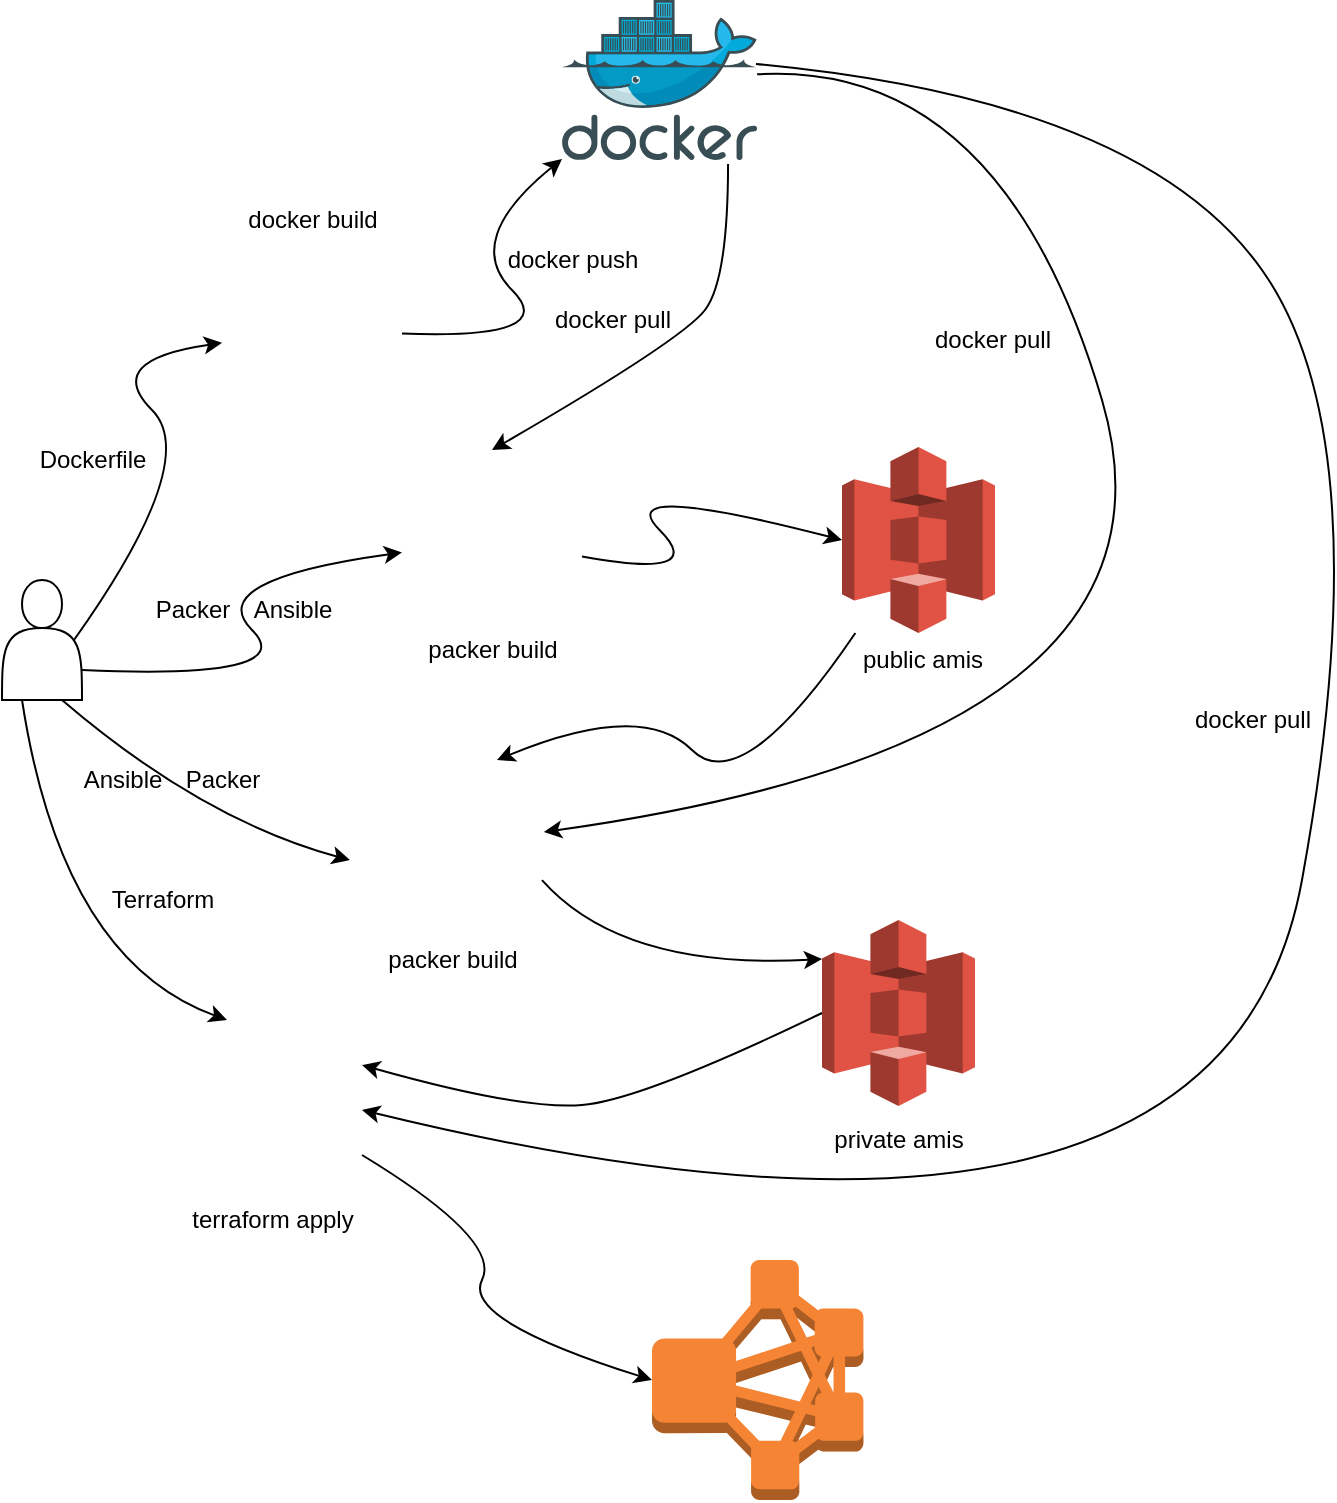 <mxfile version="14.4.9" type="github">
  <diagram name="Page-1" id="c7558073-3199-34d8-9f00-42111426c3f3">
    <mxGraphModel dx="1688" dy="1406" grid="1" gridSize="10" guides="1" tooltips="1" connect="1" arrows="1" fold="1" page="1" pageScale="1" pageWidth="826" pageHeight="1169" background="#ffffff" math="0" shadow="0">
      <root>
        <mxCell id="0" />
        <mxCell id="1" parent="0" />
        <mxCell id="an_Zrtj5VGQpsZqEO07n-96" value="" style="shape=actor;whiteSpace=wrap;html=1;" vertex="1" parent="1">
          <mxGeometry x="840" y="440" width="40" height="60" as="geometry" />
        </mxCell>
        <mxCell id="an_Zrtj5VGQpsZqEO07n-97" value="" style="shape=image;html=1;verticalAlign=top;verticalLabelPosition=bottom;labelBackgroundColor=#ffffff;imageAspect=0;aspect=fixed;image=https://cdn0.iconfinder.com/data/icons/social-network-9/50/29-128.png" vertex="1" parent="1">
          <mxGeometry x="950" y="270" width="90" height="90" as="geometry" />
        </mxCell>
        <mxCell id="an_Zrtj5VGQpsZqEO07n-98" value="" style="aspect=fixed;html=1;points=[];align=center;image;fontSize=12;image=img/lib/mscae/Docker.svg;" vertex="1" parent="1">
          <mxGeometry x="1120" y="150" width="97.57" height="80" as="geometry" />
        </mxCell>
        <mxCell id="an_Zrtj5VGQpsZqEO07n-100" value="Dockerfile" style="text;html=1;align=center;verticalAlign=middle;resizable=0;points=[];autosize=1;" vertex="1" parent="1">
          <mxGeometry x="850" y="370" width="70" height="20" as="geometry" />
        </mxCell>
        <mxCell id="an_Zrtj5VGQpsZqEO07n-101" value="" style="curved=1;endArrow=classic;html=1;" edge="1" parent="1" source="an_Zrtj5VGQpsZqEO07n-97" target="an_Zrtj5VGQpsZqEO07n-98">
          <mxGeometry width="50" height="50" relative="1" as="geometry">
            <mxPoint x="1070" y="320" as="sourcePoint" />
            <mxPoint x="1120" y="270" as="targetPoint" />
            <Array as="points">
              <mxPoint x="1120" y="320" />
              <mxPoint x="1070" y="270" />
            </Array>
          </mxGeometry>
        </mxCell>
        <mxCell id="an_Zrtj5VGQpsZqEO07n-102" value="" style="curved=1;endArrow=classic;html=1;exitX=0.9;exitY=0.5;exitDx=0;exitDy=0;exitPerimeter=0;" edge="1" parent="1" source="an_Zrtj5VGQpsZqEO07n-96" target="an_Zrtj5VGQpsZqEO07n-97">
          <mxGeometry width="50" height="50" relative="1" as="geometry">
            <mxPoint x="890" y="380" as="sourcePoint" />
            <mxPoint x="940" y="330" as="targetPoint" />
            <Array as="points">
              <mxPoint x="940" y="380" />
              <mxPoint x="890" y="330" />
            </Array>
          </mxGeometry>
        </mxCell>
        <mxCell id="an_Zrtj5VGQpsZqEO07n-105" value="docker push" style="text;html=1;align=center;verticalAlign=middle;resizable=0;points=[];autosize=1;" vertex="1" parent="1">
          <mxGeometry x="1085" y="270" width="80" height="20" as="geometry" />
        </mxCell>
        <mxCell id="an_Zrtj5VGQpsZqEO07n-107" value="Ansible" style="text;html=1;align=center;verticalAlign=middle;resizable=0;points=[];autosize=1;" vertex="1" parent="1">
          <mxGeometry x="960" y="445" width="50" height="20" as="geometry" />
        </mxCell>
        <mxCell id="an_Zrtj5VGQpsZqEO07n-108" value="" style="shape=image;html=1;verticalAlign=top;verticalLabelPosition=bottom;labelBackgroundColor=#ffffff;imageAspect=0;aspect=fixed;image=https://cdn0.iconfinder.com/data/icons/social-network-9/50/29-128.png" vertex="1" parent="1">
          <mxGeometry x="1040" y="375" width="90" height="90" as="geometry" />
        </mxCell>
        <mxCell id="an_Zrtj5VGQpsZqEO07n-109" value="" style="curved=1;endArrow=classic;html=1;exitX=1;exitY=0.75;exitDx=0;exitDy=0;" edge="1" parent="1" source="an_Zrtj5VGQpsZqEO07n-96" target="an_Zrtj5VGQpsZqEO07n-108">
          <mxGeometry width="50" height="50" relative="1" as="geometry">
            <mxPoint x="940" y="490" as="sourcePoint" />
            <mxPoint x="990" y="440" as="targetPoint" />
            <Array as="points">
              <mxPoint x="990" y="490" />
              <mxPoint x="940" y="440" />
            </Array>
          </mxGeometry>
        </mxCell>
        <mxCell id="an_Zrtj5VGQpsZqEO07n-114" value="" style="outlineConnect=0;dashed=0;verticalLabelPosition=bottom;verticalAlign=top;align=center;html=1;shape=mxgraph.aws3.s3;fillColor=#E05243;gradientColor=none;" vertex="1" parent="1">
          <mxGeometry x="1260" y="373.5" width="76.5" height="93" as="geometry" />
        </mxCell>
        <mxCell id="an_Zrtj5VGQpsZqEO07n-115" value="Packer" style="text;html=1;align=center;verticalAlign=middle;resizable=0;points=[];autosize=1;" vertex="1" parent="1">
          <mxGeometry x="910" y="445" width="50" height="20" as="geometry" />
        </mxCell>
        <mxCell id="an_Zrtj5VGQpsZqEO07n-116" value="docker build" style="text;html=1;align=center;verticalAlign=middle;resizable=0;points=[];autosize=1;" vertex="1" parent="1">
          <mxGeometry x="955" y="250" width="80" height="20" as="geometry" />
        </mxCell>
        <mxCell id="an_Zrtj5VGQpsZqEO07n-117" value="" style="curved=1;endArrow=classic;html=1;exitX=0.851;exitY=1.025;exitDx=0;exitDy=0;exitPerimeter=0;entryX=0.5;entryY=0;entryDx=0;entryDy=0;" edge="1" parent="1" source="an_Zrtj5VGQpsZqEO07n-98" target="an_Zrtj5VGQpsZqEO07n-108">
          <mxGeometry width="50" height="50" relative="1" as="geometry">
            <mxPoint x="1189" y="340" as="sourcePoint" />
            <mxPoint x="1239" y="290" as="targetPoint" />
            <Array as="points">
              <mxPoint x="1203" y="290" />
              <mxPoint x="1180" y="320" />
            </Array>
          </mxGeometry>
        </mxCell>
        <mxCell id="an_Zrtj5VGQpsZqEO07n-118" value="docker pull" style="text;html=1;align=center;verticalAlign=middle;resizable=0;points=[];autosize=1;" vertex="1" parent="1">
          <mxGeometry x="1110" y="300" width="70" height="20" as="geometry" />
        </mxCell>
        <mxCell id="an_Zrtj5VGQpsZqEO07n-119" value="packer build" style="text;html=1;align=center;verticalAlign=middle;resizable=0;points=[];autosize=1;" vertex="1" parent="1">
          <mxGeometry x="1045" y="465" width="80" height="20" as="geometry" />
        </mxCell>
        <mxCell id="an_Zrtj5VGQpsZqEO07n-120" value="" style="curved=1;endArrow=classic;html=1;entryX=0;entryY=0.5;entryDx=0;entryDy=0;entryPerimeter=0;" edge="1" parent="1" source="an_Zrtj5VGQpsZqEO07n-108" target="an_Zrtj5VGQpsZqEO07n-114">
          <mxGeometry width="50" height="50" relative="1" as="geometry">
            <mxPoint x="1143.78" y="440" as="sourcePoint" />
            <mxPoint x="1193.78" y="390" as="targetPoint" />
            <Array as="points">
              <mxPoint x="1193.78" y="440" />
              <mxPoint x="1143.78" y="390" />
            </Array>
          </mxGeometry>
        </mxCell>
        <mxCell id="an_Zrtj5VGQpsZqEO07n-121" value="public amis" style="text;html=1;align=center;verticalAlign=middle;resizable=0;points=[];autosize=1;" vertex="1" parent="1">
          <mxGeometry x="1260" y="470" width="80" height="20" as="geometry" />
        </mxCell>
        <mxCell id="an_Zrtj5VGQpsZqEO07n-122" value="" style="shape=image;html=1;verticalAlign=top;verticalLabelPosition=bottom;labelBackgroundColor=#ffffff;imageAspect=0;aspect=fixed;image=https://cdn0.iconfinder.com/data/icons/social-network-9/50/29-128.png" vertex="1" parent="1">
          <mxGeometry x="1020" y="530" width="90" height="90" as="geometry" />
        </mxCell>
        <mxCell id="an_Zrtj5VGQpsZqEO07n-123" value="" style="curved=1;endArrow=classic;html=1;exitX=0.75;exitY=1;exitDx=0;exitDy=0;entryX=-0.067;entryY=0.556;entryDx=0;entryDy=0;entryPerimeter=0;" edge="1" parent="1" source="an_Zrtj5VGQpsZqEO07n-96" target="an_Zrtj5VGQpsZqEO07n-122">
          <mxGeometry width="50" height="50" relative="1" as="geometry">
            <mxPoint x="940" y="580" as="sourcePoint" />
            <mxPoint x="1050" y="540" as="targetPoint" />
            <Array as="points">
              <mxPoint x="940" y="560" />
            </Array>
          </mxGeometry>
        </mxCell>
        <mxCell id="an_Zrtj5VGQpsZqEO07n-124" value="Packer" style="text;html=1;align=center;verticalAlign=middle;resizable=0;points=[];autosize=1;" vertex="1" parent="1">
          <mxGeometry x="925" y="530" width="50" height="20" as="geometry" />
        </mxCell>
        <mxCell id="an_Zrtj5VGQpsZqEO07n-125" value="" style="outlineConnect=0;dashed=0;verticalLabelPosition=bottom;verticalAlign=top;align=center;html=1;shape=mxgraph.aws3.emr_cluster;fillColor=#F58534;gradientColor=none;" vertex="1" parent="1">
          <mxGeometry x="1165" y="780" width="105.71" height="120" as="geometry" />
        </mxCell>
        <mxCell id="an_Zrtj5VGQpsZqEO07n-126" value="" style="outlineConnect=0;dashed=0;verticalLabelPosition=bottom;verticalAlign=top;align=center;html=1;shape=mxgraph.aws3.s3;fillColor=#E05243;gradientColor=none;" vertex="1" parent="1">
          <mxGeometry x="1250" y="610" width="76.5" height="93" as="geometry" />
        </mxCell>
        <mxCell id="an_Zrtj5VGQpsZqEO07n-127" value="" style="curved=1;endArrow=classic;html=1;entryX=0.75;entryY=0;entryDx=0;entryDy=0;" edge="1" parent="1" source="an_Zrtj5VGQpsZqEO07n-114" target="an_Zrtj5VGQpsZqEO07n-122">
          <mxGeometry width="50" height="50" relative="1" as="geometry">
            <mxPoint x="1160" y="550" as="sourcePoint" />
            <mxPoint x="1210" y="500" as="targetPoint" />
            <Array as="points">
              <mxPoint x="1210" y="550" />
              <mxPoint x="1160" y="500" />
            </Array>
          </mxGeometry>
        </mxCell>
        <mxCell id="an_Zrtj5VGQpsZqEO07n-128" value="packer build" style="text;html=1;align=center;verticalAlign=middle;resizable=0;points=[];autosize=1;" vertex="1" parent="1">
          <mxGeometry x="1025" y="620" width="80" height="20" as="geometry" />
        </mxCell>
        <mxCell id="an_Zrtj5VGQpsZqEO07n-129" value="" style="shape=image;html=1;verticalAlign=top;verticalLabelPosition=bottom;labelBackgroundColor=#ffffff;imageAspect=0;aspect=fixed;image=https://cdn0.iconfinder.com/data/icons/social-network-9/50/29-128.png" vertex="1" parent="1">
          <mxGeometry x="930" y="660" width="90" height="90" as="geometry" />
        </mxCell>
        <mxCell id="an_Zrtj5VGQpsZqEO07n-130" value="" style="curved=1;endArrow=classic;html=1;exitX=0.25;exitY=1;exitDx=0;exitDy=0;entryX=0.25;entryY=0;entryDx=0;entryDy=0;" edge="1" parent="1" source="an_Zrtj5VGQpsZqEO07n-96" target="an_Zrtj5VGQpsZqEO07n-129">
          <mxGeometry width="50" height="50" relative="1" as="geometry">
            <mxPoint x="860" y="630" as="sourcePoint" />
            <mxPoint x="910" y="580" as="targetPoint" />
            <Array as="points">
              <mxPoint x="870" y="630" />
            </Array>
          </mxGeometry>
        </mxCell>
        <mxCell id="an_Zrtj5VGQpsZqEO07n-131" value="Terraform" style="text;html=1;align=center;verticalAlign=middle;resizable=0;points=[];autosize=1;" vertex="1" parent="1">
          <mxGeometry x="885" y="590" width="70" height="20" as="geometry" />
        </mxCell>
        <mxCell id="an_Zrtj5VGQpsZqEO07n-132" value="" style="curved=1;endArrow=classic;html=1;exitX=1;exitY=0.667;exitDx=0;exitDy=0;exitPerimeter=0;entryX=0;entryY=0.21;entryDx=0;entryDy=0;entryPerimeter=0;" edge="1" parent="1" source="an_Zrtj5VGQpsZqEO07n-122" target="an_Zrtj5VGQpsZqEO07n-126">
          <mxGeometry width="50" height="50" relative="1" as="geometry">
            <mxPoint x="1130" y="635" as="sourcePoint" />
            <mxPoint x="1180" y="585" as="targetPoint" />
            <Array as="points">
              <mxPoint x="1150" y="635" />
            </Array>
          </mxGeometry>
        </mxCell>
        <mxCell id="an_Zrtj5VGQpsZqEO07n-133" value="private amis" style="text;html=1;align=center;verticalAlign=middle;resizable=0;points=[];autosize=1;" vertex="1" parent="1">
          <mxGeometry x="1248.25" y="710" width="80" height="20" as="geometry" />
        </mxCell>
        <mxCell id="an_Zrtj5VGQpsZqEO07n-134" value="" style="curved=1;endArrow=classic;html=1;exitX=0;exitY=0.5;exitDx=0;exitDy=0;exitPerimeter=0;entryX=1;entryY=0.25;entryDx=0;entryDy=0;" edge="1" parent="1" source="an_Zrtj5VGQpsZqEO07n-126" target="an_Zrtj5VGQpsZqEO07n-129">
          <mxGeometry width="50" height="50" relative="1" as="geometry">
            <mxPoint x="1080" y="813" as="sourcePoint" />
            <mxPoint x="1130" y="763" as="targetPoint" />
            <Array as="points">
              <mxPoint x="1160" y="700" />
              <mxPoint x="1100" y="705" />
            </Array>
          </mxGeometry>
        </mxCell>
        <mxCell id="an_Zrtj5VGQpsZqEO07n-135" value="terraform apply" style="text;html=1;align=center;verticalAlign=middle;resizable=0;points=[];autosize=1;" vertex="1" parent="1">
          <mxGeometry x="925" y="750" width="100" height="20" as="geometry" />
        </mxCell>
        <mxCell id="an_Zrtj5VGQpsZqEO07n-136" value="" style="curved=1;endArrow=classic;html=1;exitX=1;exitY=0.75;exitDx=0;exitDy=0;entryX=0;entryY=0.5;entryDx=0;entryDy=0;entryPerimeter=0;" edge="1" parent="1" source="an_Zrtj5VGQpsZqEO07n-129" target="an_Zrtj5VGQpsZqEO07n-125">
          <mxGeometry width="50" height="50" relative="1" as="geometry">
            <mxPoint x="1070" y="770" as="sourcePoint" />
            <mxPoint x="1120" y="720" as="targetPoint" />
            <Array as="points">
              <mxPoint x="1090" y="770" />
              <mxPoint x="1070" y="810" />
            </Array>
          </mxGeometry>
        </mxCell>
        <mxCell id="an_Zrtj5VGQpsZqEO07n-137" value="Ansible" style="text;html=1;align=center;verticalAlign=middle;resizable=0;points=[];autosize=1;" vertex="1" parent="1">
          <mxGeometry x="875" y="530" width="50" height="20" as="geometry" />
        </mxCell>
        <mxCell id="an_Zrtj5VGQpsZqEO07n-138" value="" style="curved=1;endArrow=classic;html=1;entryX=1.011;entryY=0.4;entryDx=0;entryDy=0;entryPerimeter=0;" edge="1" parent="1" source="an_Zrtj5VGQpsZqEO07n-98" target="an_Zrtj5VGQpsZqEO07n-122">
          <mxGeometry width="50" height="50" relative="1" as="geometry">
            <mxPoint x="1290" y="180" as="sourcePoint" />
            <mxPoint x="1340" y="130" as="targetPoint" />
            <Array as="points">
              <mxPoint x="1340" y="180" />
              <mxPoint x="1440" y="520" />
            </Array>
          </mxGeometry>
        </mxCell>
        <mxCell id="an_Zrtj5VGQpsZqEO07n-139" value="docker pull" style="text;html=1;align=center;verticalAlign=middle;resizable=0;points=[];autosize=1;" vertex="1" parent="1">
          <mxGeometry x="1300" y="310" width="70" height="20" as="geometry" />
        </mxCell>
        <mxCell id="an_Zrtj5VGQpsZqEO07n-140" value="" style="curved=1;endArrow=classic;html=1;exitX=0.994;exitY=0.4;exitDx=0;exitDy=0;exitPerimeter=0;entryX=1;entryY=0.5;entryDx=0;entryDy=0;" edge="1" parent="1" source="an_Zrtj5VGQpsZqEO07n-98" target="an_Zrtj5VGQpsZqEO07n-129">
          <mxGeometry width="50" height="50" relative="1" as="geometry">
            <mxPoint x="1480" y="390" as="sourcePoint" />
            <mxPoint x="1530" y="340" as="targetPoint" />
            <Array as="points">
              <mxPoint x="1410" y="200" />
              <mxPoint x="1530" y="370" />
              <mxPoint x="1450" y="810" />
            </Array>
          </mxGeometry>
        </mxCell>
        <mxCell id="an_Zrtj5VGQpsZqEO07n-141" value="docker pull" style="text;html=1;align=center;verticalAlign=middle;resizable=0;points=[];autosize=1;" vertex="1" parent="1">
          <mxGeometry x="1430" y="500" width="70" height="20" as="geometry" />
        </mxCell>
      </root>
    </mxGraphModel>
  </diagram>
</mxfile>
